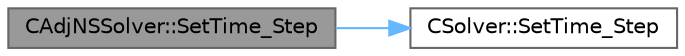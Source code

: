 digraph "CAdjNSSolver::SetTime_Step"
{
 // LATEX_PDF_SIZE
  bgcolor="transparent";
  edge [fontname=Helvetica,fontsize=10,labelfontname=Helvetica,labelfontsize=10];
  node [fontname=Helvetica,fontsize=10,shape=box,height=0.2,width=0.4];
  rankdir="LR";
  Node1 [id="Node000001",label="CAdjNSSolver::SetTime_Step",height=0.2,width=0.4,color="gray40", fillcolor="grey60", style="filled", fontcolor="black",tooltip="A virtual member."];
  Node1 -> Node2 [id="edge1_Node000001_Node000002",color="steelblue1",style="solid",tooltip=" "];
  Node2 [id="Node000002",label="CSolver::SetTime_Step",height=0.2,width=0.4,color="grey40", fillcolor="white", style="filled",URL="$classCSolver.html#a59168ff9a35447672e6ee77cf4bcb1ec",tooltip="A virtual member."];
}
